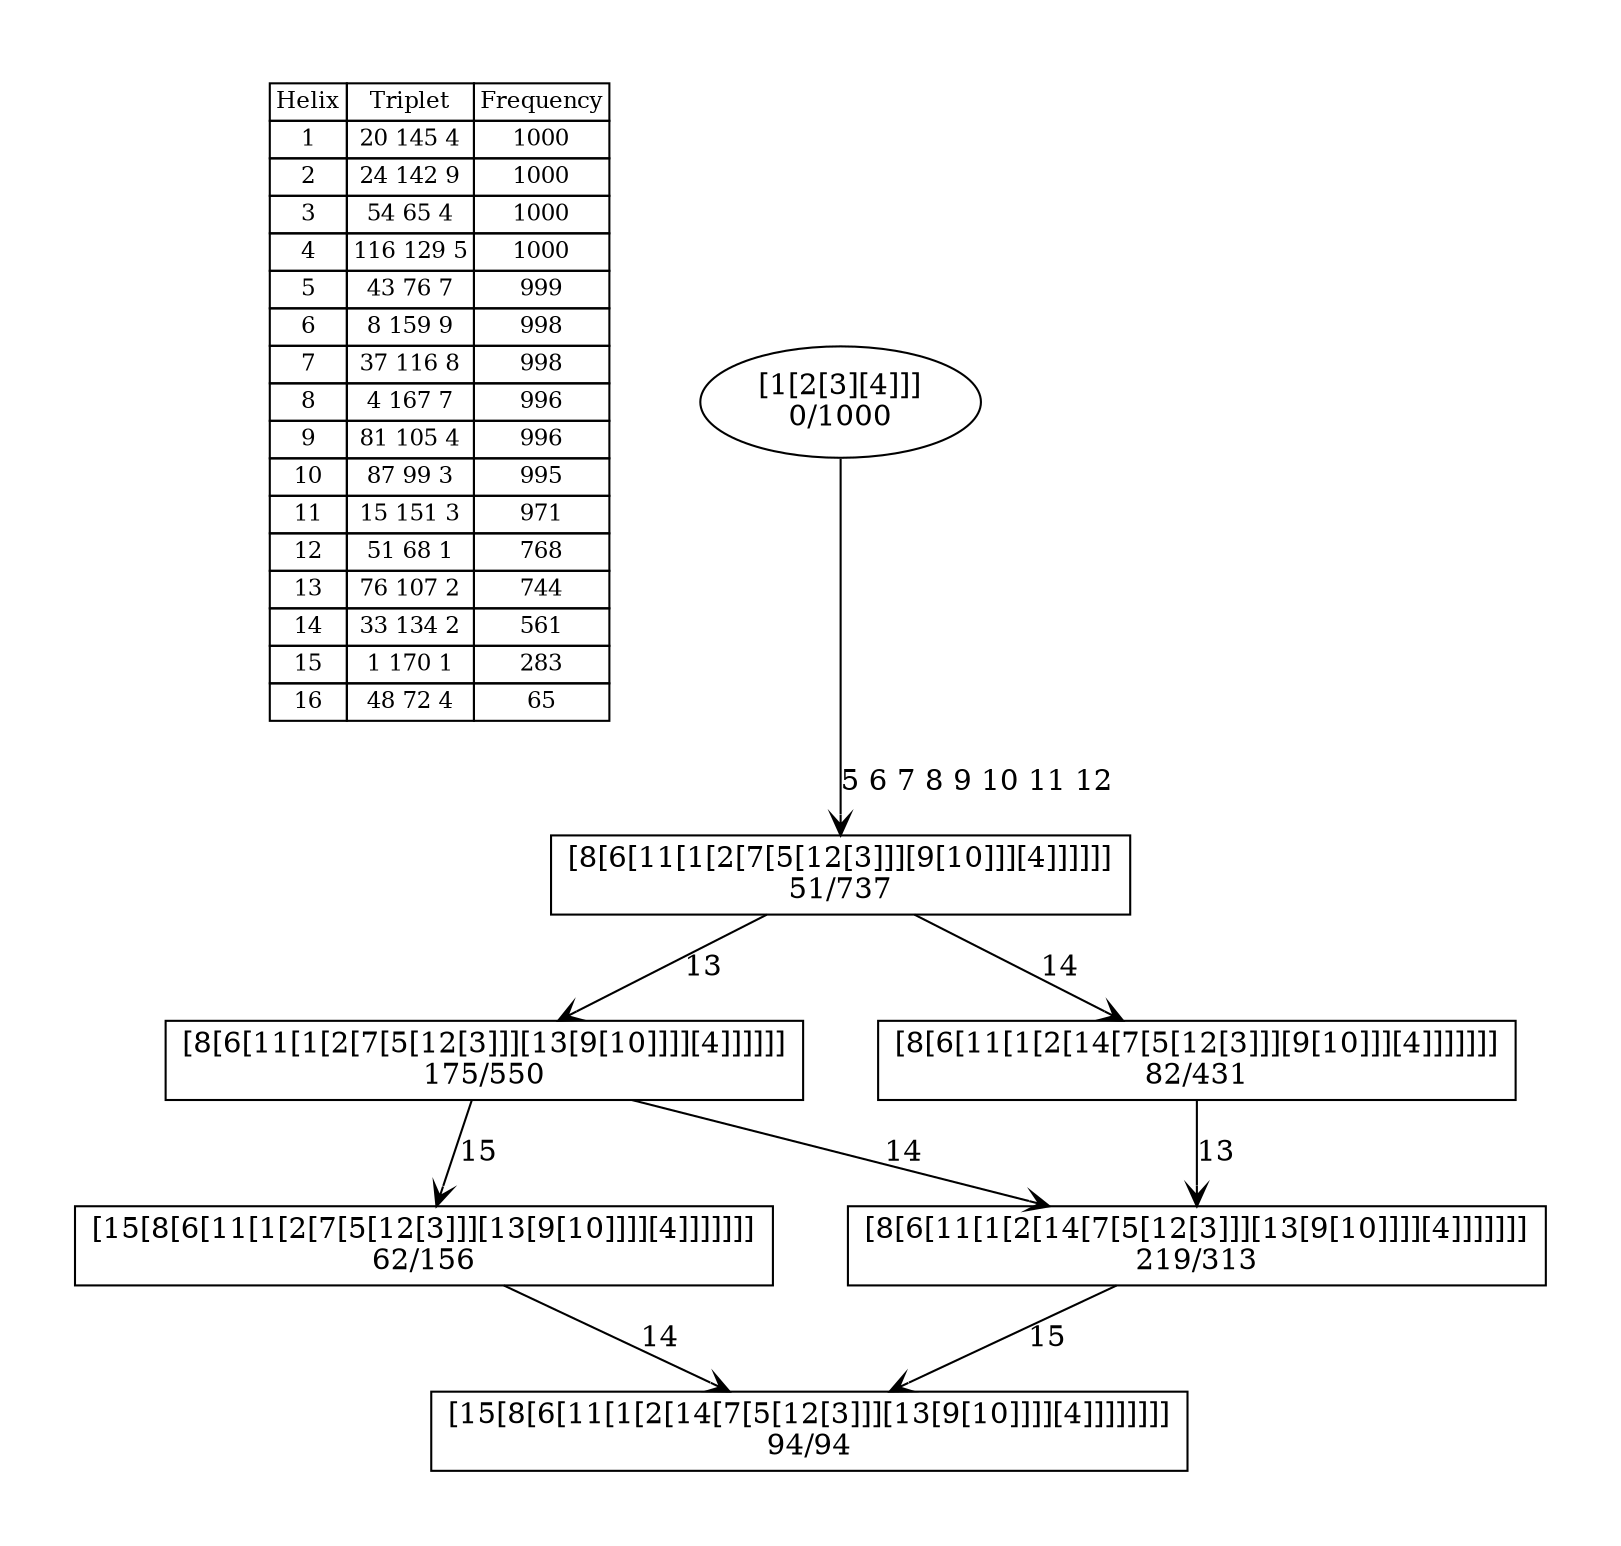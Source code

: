 digraph G {
	pad = 0.5;
	nodesep = 0.5;
"legend" [label = < <table border="0" cellborder="1" cellspacing="0"><tr><td>Helix</td><td>Triplet</td><td>Frequency</td></tr>
<tr><td>1</td><td>20 145 4</td><td>1000</td></tr>
<tr><td>2</td><td>24 142 9</td><td>1000</td></tr>
<tr><td>3</td><td>54 65 4</td><td>1000</td></tr>
<tr><td>4</td><td>116 129 5</td><td>1000</td></tr>
<tr><td>5</td><td>43 76 7</td><td>999</td></tr>
<tr><td>6</td><td>8 159 9</td><td>998</td></tr>
<tr><td>7</td><td>37 116 8</td><td>998</td></tr>
<tr><td>8</td><td>4 167 7</td><td>996</td></tr>
<tr><td>9</td><td>81 105 4</td><td>996</td></tr>
<tr><td>10</td><td>87 99 3</td><td>995</td></tr>
<tr><td>11</td><td>15 151 3</td><td>971</td></tr>
<tr><td>12</td><td>51 68 1</td><td>768</td></tr>
<tr><td>13</td><td>76 107 2</td><td>744</td></tr>
<tr><td>14</td><td>33 134 2</td><td>561</td></tr>
<tr><td>15</td><td>1 170 1</td><td>283</td></tr>
<tr><td>16</td><td>48 72 4</td><td>65</td></tr>
</table>>, shape = plaintext, fontsize=11];
"1 2 3 4 5 6 7 8 9 10 11 12 13 14 " [shape = box];
"1 2 3 4 5 6 7 8 9 10 11 12 13 " [shape = box];
"1 2 3 4 5 6 7 8 9 10 11 12 13 14 15 " [shape = box];
"1 2 3 4 5 6 7 8 9 10 11 12 14 " [shape = box];
"1 2 3 4 5 6 7 8 9 10 11 12 13 15 " [shape = box];
"1 2 3 4 5 6 7 8 9 10 11 12 " [shape = box];
"1 2 3 4 5 6 7 8 9 10 11 12 13 14 " [label = "[8[6[11[1[2[14[7[5[12[3]]][13[9[10]]]][4]]]]]]]\n219/313"];
"1 2 3 4 5 6 7 8 9 10 11 12 13 " [label = "[8[6[11[1[2[7[5[12[3]]][13[9[10]]]][4]]]]]]\n175/550"];
"1 2 3 4 5 6 7 8 9 10 11 12 13 14 15 " [label = "[15[8[6[11[1[2[14[7[5[12[3]]][13[9[10]]]][4]]]]]]]]\n94/94"];
"1 2 3 4 5 6 7 8 9 10 11 12 14 " [label = "[8[6[11[1[2[14[7[5[12[3]]][9[10]]][4]]]]]]]\n82/431"];
"1 2 3 4 5 6 7 8 9 10 11 12 13 15 " [label = "[15[8[6[11[1[2[7[5[12[3]]][13[9[10]]]][4]]]]]]]\n62/156"];
"1 2 3 4 5 6 7 8 9 10 11 12 " [label = "[8[6[11[1[2[7[5[12[3]]][9[10]]][4]]]]]]\n51/737"];
"1 2 3 4 " [label = "[1[2[3][4]]]\n0/1000"];
"1 2 3 4 5 6 7 8 9 10 11 12 13 14 " -> "1 2 3 4 5 6 7 8 9 10 11 12 13 14 15 " [label = "15 ", arrowhead = vee];
"1 2 3 4 5 6 7 8 9 10 11 12 13 " -> "1 2 3 4 5 6 7 8 9 10 11 12 13 14 " [label = "14 ", arrowhead = vee];
"1 2 3 4 5 6 7 8 9 10 11 12 13 " -> "1 2 3 4 5 6 7 8 9 10 11 12 13 15 " [label = "15 ", arrowhead = vee];
"1 2 3 4 5 6 7 8 9 10 11 12 14 " -> "1 2 3 4 5 6 7 8 9 10 11 12 13 14 " [label = "13 ", arrowhead = vee];
"1 2 3 4 5 6 7 8 9 10 11 12 13 15 " -> "1 2 3 4 5 6 7 8 9 10 11 12 13 14 15 " [label = "14 ", arrowhead = vee];
"1 2 3 4 5 6 7 8 9 10 11 12 " -> "1 2 3 4 5 6 7 8 9 10 11 12 13 " [label = "13 ", arrowhead = vee];
"1 2 3 4 5 6 7 8 9 10 11 12 " -> "1 2 3 4 5 6 7 8 9 10 11 12 14 " [label = "14 ", arrowhead = vee];
"1 2 3 4 " -> "1 2 3 4 5 6 7 8 9 10 11 12 " [label = "5 6 7 8 9 10 11 12 ", arrowhead = vee];
}